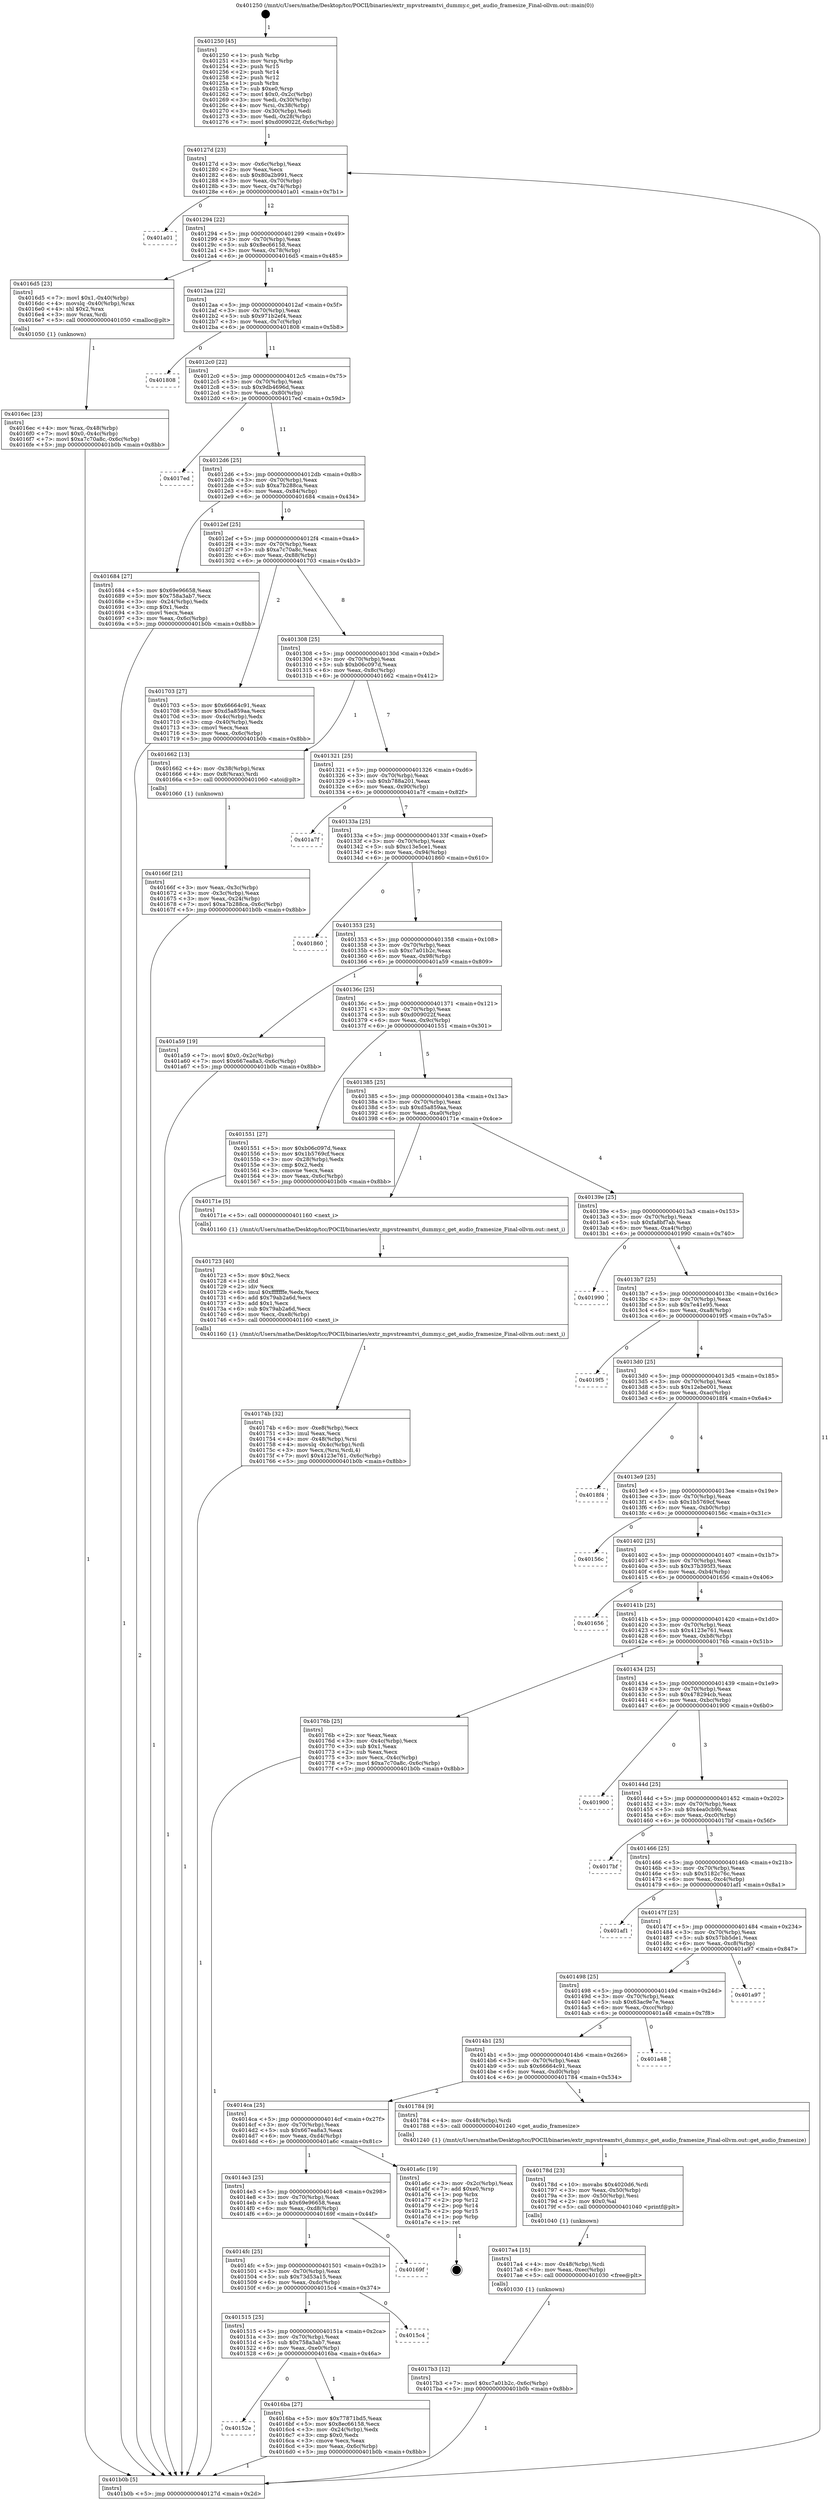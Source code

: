 digraph "0x401250" {
  label = "0x401250 (/mnt/c/Users/mathe/Desktop/tcc/POCII/binaries/extr_mpvstreamtvi_dummy.c_get_audio_framesize_Final-ollvm.out::main(0))"
  labelloc = "t"
  node[shape=record]

  Entry [label="",width=0.3,height=0.3,shape=circle,fillcolor=black,style=filled]
  "0x40127d" [label="{
     0x40127d [23]\l
     | [instrs]\l
     &nbsp;&nbsp;0x40127d \<+3\>: mov -0x6c(%rbp),%eax\l
     &nbsp;&nbsp;0x401280 \<+2\>: mov %eax,%ecx\l
     &nbsp;&nbsp;0x401282 \<+6\>: sub $0x80a2b991,%ecx\l
     &nbsp;&nbsp;0x401288 \<+3\>: mov %eax,-0x70(%rbp)\l
     &nbsp;&nbsp;0x40128b \<+3\>: mov %ecx,-0x74(%rbp)\l
     &nbsp;&nbsp;0x40128e \<+6\>: je 0000000000401a01 \<main+0x7b1\>\l
  }"]
  "0x401a01" [label="{
     0x401a01\l
  }", style=dashed]
  "0x401294" [label="{
     0x401294 [22]\l
     | [instrs]\l
     &nbsp;&nbsp;0x401294 \<+5\>: jmp 0000000000401299 \<main+0x49\>\l
     &nbsp;&nbsp;0x401299 \<+3\>: mov -0x70(%rbp),%eax\l
     &nbsp;&nbsp;0x40129c \<+5\>: sub $0x8ec66158,%eax\l
     &nbsp;&nbsp;0x4012a1 \<+3\>: mov %eax,-0x78(%rbp)\l
     &nbsp;&nbsp;0x4012a4 \<+6\>: je 00000000004016d5 \<main+0x485\>\l
  }"]
  Exit [label="",width=0.3,height=0.3,shape=circle,fillcolor=black,style=filled,peripheries=2]
  "0x4016d5" [label="{
     0x4016d5 [23]\l
     | [instrs]\l
     &nbsp;&nbsp;0x4016d5 \<+7\>: movl $0x1,-0x40(%rbp)\l
     &nbsp;&nbsp;0x4016dc \<+4\>: movslq -0x40(%rbp),%rax\l
     &nbsp;&nbsp;0x4016e0 \<+4\>: shl $0x2,%rax\l
     &nbsp;&nbsp;0x4016e4 \<+3\>: mov %rax,%rdi\l
     &nbsp;&nbsp;0x4016e7 \<+5\>: call 0000000000401050 \<malloc@plt\>\l
     | [calls]\l
     &nbsp;&nbsp;0x401050 \{1\} (unknown)\l
  }"]
  "0x4012aa" [label="{
     0x4012aa [22]\l
     | [instrs]\l
     &nbsp;&nbsp;0x4012aa \<+5\>: jmp 00000000004012af \<main+0x5f\>\l
     &nbsp;&nbsp;0x4012af \<+3\>: mov -0x70(%rbp),%eax\l
     &nbsp;&nbsp;0x4012b2 \<+5\>: sub $0x971b2ef4,%eax\l
     &nbsp;&nbsp;0x4012b7 \<+3\>: mov %eax,-0x7c(%rbp)\l
     &nbsp;&nbsp;0x4012ba \<+6\>: je 0000000000401808 \<main+0x5b8\>\l
  }"]
  "0x4017b3" [label="{
     0x4017b3 [12]\l
     | [instrs]\l
     &nbsp;&nbsp;0x4017b3 \<+7\>: movl $0xc7a01b2c,-0x6c(%rbp)\l
     &nbsp;&nbsp;0x4017ba \<+5\>: jmp 0000000000401b0b \<main+0x8bb\>\l
  }"]
  "0x401808" [label="{
     0x401808\l
  }", style=dashed]
  "0x4012c0" [label="{
     0x4012c0 [22]\l
     | [instrs]\l
     &nbsp;&nbsp;0x4012c0 \<+5\>: jmp 00000000004012c5 \<main+0x75\>\l
     &nbsp;&nbsp;0x4012c5 \<+3\>: mov -0x70(%rbp),%eax\l
     &nbsp;&nbsp;0x4012c8 \<+5\>: sub $0x9db4696d,%eax\l
     &nbsp;&nbsp;0x4012cd \<+3\>: mov %eax,-0x80(%rbp)\l
     &nbsp;&nbsp;0x4012d0 \<+6\>: je 00000000004017ed \<main+0x59d\>\l
  }"]
  "0x4017a4" [label="{
     0x4017a4 [15]\l
     | [instrs]\l
     &nbsp;&nbsp;0x4017a4 \<+4\>: mov -0x48(%rbp),%rdi\l
     &nbsp;&nbsp;0x4017a8 \<+6\>: mov %eax,-0xec(%rbp)\l
     &nbsp;&nbsp;0x4017ae \<+5\>: call 0000000000401030 \<free@plt\>\l
     | [calls]\l
     &nbsp;&nbsp;0x401030 \{1\} (unknown)\l
  }"]
  "0x4017ed" [label="{
     0x4017ed\l
  }", style=dashed]
  "0x4012d6" [label="{
     0x4012d6 [25]\l
     | [instrs]\l
     &nbsp;&nbsp;0x4012d6 \<+5\>: jmp 00000000004012db \<main+0x8b\>\l
     &nbsp;&nbsp;0x4012db \<+3\>: mov -0x70(%rbp),%eax\l
     &nbsp;&nbsp;0x4012de \<+5\>: sub $0xa7b288ca,%eax\l
     &nbsp;&nbsp;0x4012e3 \<+6\>: mov %eax,-0x84(%rbp)\l
     &nbsp;&nbsp;0x4012e9 \<+6\>: je 0000000000401684 \<main+0x434\>\l
  }"]
  "0x40178d" [label="{
     0x40178d [23]\l
     | [instrs]\l
     &nbsp;&nbsp;0x40178d \<+10\>: movabs $0x4020d6,%rdi\l
     &nbsp;&nbsp;0x401797 \<+3\>: mov %eax,-0x50(%rbp)\l
     &nbsp;&nbsp;0x40179a \<+3\>: mov -0x50(%rbp),%esi\l
     &nbsp;&nbsp;0x40179d \<+2\>: mov $0x0,%al\l
     &nbsp;&nbsp;0x40179f \<+5\>: call 0000000000401040 \<printf@plt\>\l
     | [calls]\l
     &nbsp;&nbsp;0x401040 \{1\} (unknown)\l
  }"]
  "0x401684" [label="{
     0x401684 [27]\l
     | [instrs]\l
     &nbsp;&nbsp;0x401684 \<+5\>: mov $0x69e96658,%eax\l
     &nbsp;&nbsp;0x401689 \<+5\>: mov $0x758a3ab7,%ecx\l
     &nbsp;&nbsp;0x40168e \<+3\>: mov -0x24(%rbp),%edx\l
     &nbsp;&nbsp;0x401691 \<+3\>: cmp $0x1,%edx\l
     &nbsp;&nbsp;0x401694 \<+3\>: cmovl %ecx,%eax\l
     &nbsp;&nbsp;0x401697 \<+3\>: mov %eax,-0x6c(%rbp)\l
     &nbsp;&nbsp;0x40169a \<+5\>: jmp 0000000000401b0b \<main+0x8bb\>\l
  }"]
  "0x4012ef" [label="{
     0x4012ef [25]\l
     | [instrs]\l
     &nbsp;&nbsp;0x4012ef \<+5\>: jmp 00000000004012f4 \<main+0xa4\>\l
     &nbsp;&nbsp;0x4012f4 \<+3\>: mov -0x70(%rbp),%eax\l
     &nbsp;&nbsp;0x4012f7 \<+5\>: sub $0xa7c70a8c,%eax\l
     &nbsp;&nbsp;0x4012fc \<+6\>: mov %eax,-0x88(%rbp)\l
     &nbsp;&nbsp;0x401302 \<+6\>: je 0000000000401703 \<main+0x4b3\>\l
  }"]
  "0x40174b" [label="{
     0x40174b [32]\l
     | [instrs]\l
     &nbsp;&nbsp;0x40174b \<+6\>: mov -0xe8(%rbp),%ecx\l
     &nbsp;&nbsp;0x401751 \<+3\>: imul %eax,%ecx\l
     &nbsp;&nbsp;0x401754 \<+4\>: mov -0x48(%rbp),%rsi\l
     &nbsp;&nbsp;0x401758 \<+4\>: movslq -0x4c(%rbp),%rdi\l
     &nbsp;&nbsp;0x40175c \<+3\>: mov %ecx,(%rsi,%rdi,4)\l
     &nbsp;&nbsp;0x40175f \<+7\>: movl $0x4123e761,-0x6c(%rbp)\l
     &nbsp;&nbsp;0x401766 \<+5\>: jmp 0000000000401b0b \<main+0x8bb\>\l
  }"]
  "0x401703" [label="{
     0x401703 [27]\l
     | [instrs]\l
     &nbsp;&nbsp;0x401703 \<+5\>: mov $0x66664c91,%eax\l
     &nbsp;&nbsp;0x401708 \<+5\>: mov $0xd5a859aa,%ecx\l
     &nbsp;&nbsp;0x40170d \<+3\>: mov -0x4c(%rbp),%edx\l
     &nbsp;&nbsp;0x401710 \<+3\>: cmp -0x40(%rbp),%edx\l
     &nbsp;&nbsp;0x401713 \<+3\>: cmovl %ecx,%eax\l
     &nbsp;&nbsp;0x401716 \<+3\>: mov %eax,-0x6c(%rbp)\l
     &nbsp;&nbsp;0x401719 \<+5\>: jmp 0000000000401b0b \<main+0x8bb\>\l
  }"]
  "0x401308" [label="{
     0x401308 [25]\l
     | [instrs]\l
     &nbsp;&nbsp;0x401308 \<+5\>: jmp 000000000040130d \<main+0xbd\>\l
     &nbsp;&nbsp;0x40130d \<+3\>: mov -0x70(%rbp),%eax\l
     &nbsp;&nbsp;0x401310 \<+5\>: sub $0xb06c097d,%eax\l
     &nbsp;&nbsp;0x401315 \<+6\>: mov %eax,-0x8c(%rbp)\l
     &nbsp;&nbsp;0x40131b \<+6\>: je 0000000000401662 \<main+0x412\>\l
  }"]
  "0x401723" [label="{
     0x401723 [40]\l
     | [instrs]\l
     &nbsp;&nbsp;0x401723 \<+5\>: mov $0x2,%ecx\l
     &nbsp;&nbsp;0x401728 \<+1\>: cltd\l
     &nbsp;&nbsp;0x401729 \<+2\>: idiv %ecx\l
     &nbsp;&nbsp;0x40172b \<+6\>: imul $0xfffffffe,%edx,%ecx\l
     &nbsp;&nbsp;0x401731 \<+6\>: add $0x79ab2a6d,%ecx\l
     &nbsp;&nbsp;0x401737 \<+3\>: add $0x1,%ecx\l
     &nbsp;&nbsp;0x40173a \<+6\>: sub $0x79ab2a6d,%ecx\l
     &nbsp;&nbsp;0x401740 \<+6\>: mov %ecx,-0xe8(%rbp)\l
     &nbsp;&nbsp;0x401746 \<+5\>: call 0000000000401160 \<next_i\>\l
     | [calls]\l
     &nbsp;&nbsp;0x401160 \{1\} (/mnt/c/Users/mathe/Desktop/tcc/POCII/binaries/extr_mpvstreamtvi_dummy.c_get_audio_framesize_Final-ollvm.out::next_i)\l
  }"]
  "0x401662" [label="{
     0x401662 [13]\l
     | [instrs]\l
     &nbsp;&nbsp;0x401662 \<+4\>: mov -0x38(%rbp),%rax\l
     &nbsp;&nbsp;0x401666 \<+4\>: mov 0x8(%rax),%rdi\l
     &nbsp;&nbsp;0x40166a \<+5\>: call 0000000000401060 \<atoi@plt\>\l
     | [calls]\l
     &nbsp;&nbsp;0x401060 \{1\} (unknown)\l
  }"]
  "0x401321" [label="{
     0x401321 [25]\l
     | [instrs]\l
     &nbsp;&nbsp;0x401321 \<+5\>: jmp 0000000000401326 \<main+0xd6\>\l
     &nbsp;&nbsp;0x401326 \<+3\>: mov -0x70(%rbp),%eax\l
     &nbsp;&nbsp;0x401329 \<+5\>: sub $0xb788a201,%eax\l
     &nbsp;&nbsp;0x40132e \<+6\>: mov %eax,-0x90(%rbp)\l
     &nbsp;&nbsp;0x401334 \<+6\>: je 0000000000401a7f \<main+0x82f\>\l
  }"]
  "0x4016ec" [label="{
     0x4016ec [23]\l
     | [instrs]\l
     &nbsp;&nbsp;0x4016ec \<+4\>: mov %rax,-0x48(%rbp)\l
     &nbsp;&nbsp;0x4016f0 \<+7\>: movl $0x0,-0x4c(%rbp)\l
     &nbsp;&nbsp;0x4016f7 \<+7\>: movl $0xa7c70a8c,-0x6c(%rbp)\l
     &nbsp;&nbsp;0x4016fe \<+5\>: jmp 0000000000401b0b \<main+0x8bb\>\l
  }"]
  "0x401a7f" [label="{
     0x401a7f\l
  }", style=dashed]
  "0x40133a" [label="{
     0x40133a [25]\l
     | [instrs]\l
     &nbsp;&nbsp;0x40133a \<+5\>: jmp 000000000040133f \<main+0xef\>\l
     &nbsp;&nbsp;0x40133f \<+3\>: mov -0x70(%rbp),%eax\l
     &nbsp;&nbsp;0x401342 \<+5\>: sub $0xc13e5ce1,%eax\l
     &nbsp;&nbsp;0x401347 \<+6\>: mov %eax,-0x94(%rbp)\l
     &nbsp;&nbsp;0x40134d \<+6\>: je 0000000000401860 \<main+0x610\>\l
  }"]
  "0x40152e" [label="{
     0x40152e\l
  }", style=dashed]
  "0x401860" [label="{
     0x401860\l
  }", style=dashed]
  "0x401353" [label="{
     0x401353 [25]\l
     | [instrs]\l
     &nbsp;&nbsp;0x401353 \<+5\>: jmp 0000000000401358 \<main+0x108\>\l
     &nbsp;&nbsp;0x401358 \<+3\>: mov -0x70(%rbp),%eax\l
     &nbsp;&nbsp;0x40135b \<+5\>: sub $0xc7a01b2c,%eax\l
     &nbsp;&nbsp;0x401360 \<+6\>: mov %eax,-0x98(%rbp)\l
     &nbsp;&nbsp;0x401366 \<+6\>: je 0000000000401a59 \<main+0x809\>\l
  }"]
  "0x4016ba" [label="{
     0x4016ba [27]\l
     | [instrs]\l
     &nbsp;&nbsp;0x4016ba \<+5\>: mov $0x77871bd5,%eax\l
     &nbsp;&nbsp;0x4016bf \<+5\>: mov $0x8ec66158,%ecx\l
     &nbsp;&nbsp;0x4016c4 \<+3\>: mov -0x24(%rbp),%edx\l
     &nbsp;&nbsp;0x4016c7 \<+3\>: cmp $0x0,%edx\l
     &nbsp;&nbsp;0x4016ca \<+3\>: cmove %ecx,%eax\l
     &nbsp;&nbsp;0x4016cd \<+3\>: mov %eax,-0x6c(%rbp)\l
     &nbsp;&nbsp;0x4016d0 \<+5\>: jmp 0000000000401b0b \<main+0x8bb\>\l
  }"]
  "0x401a59" [label="{
     0x401a59 [19]\l
     | [instrs]\l
     &nbsp;&nbsp;0x401a59 \<+7\>: movl $0x0,-0x2c(%rbp)\l
     &nbsp;&nbsp;0x401a60 \<+7\>: movl $0x667ea8a3,-0x6c(%rbp)\l
     &nbsp;&nbsp;0x401a67 \<+5\>: jmp 0000000000401b0b \<main+0x8bb\>\l
  }"]
  "0x40136c" [label="{
     0x40136c [25]\l
     | [instrs]\l
     &nbsp;&nbsp;0x40136c \<+5\>: jmp 0000000000401371 \<main+0x121\>\l
     &nbsp;&nbsp;0x401371 \<+3\>: mov -0x70(%rbp),%eax\l
     &nbsp;&nbsp;0x401374 \<+5\>: sub $0xd009022f,%eax\l
     &nbsp;&nbsp;0x401379 \<+6\>: mov %eax,-0x9c(%rbp)\l
     &nbsp;&nbsp;0x40137f \<+6\>: je 0000000000401551 \<main+0x301\>\l
  }"]
  "0x401515" [label="{
     0x401515 [25]\l
     | [instrs]\l
     &nbsp;&nbsp;0x401515 \<+5\>: jmp 000000000040151a \<main+0x2ca\>\l
     &nbsp;&nbsp;0x40151a \<+3\>: mov -0x70(%rbp),%eax\l
     &nbsp;&nbsp;0x40151d \<+5\>: sub $0x758a3ab7,%eax\l
     &nbsp;&nbsp;0x401522 \<+6\>: mov %eax,-0xe0(%rbp)\l
     &nbsp;&nbsp;0x401528 \<+6\>: je 00000000004016ba \<main+0x46a\>\l
  }"]
  "0x401551" [label="{
     0x401551 [27]\l
     | [instrs]\l
     &nbsp;&nbsp;0x401551 \<+5\>: mov $0xb06c097d,%eax\l
     &nbsp;&nbsp;0x401556 \<+5\>: mov $0x1b5769cf,%ecx\l
     &nbsp;&nbsp;0x40155b \<+3\>: mov -0x28(%rbp),%edx\l
     &nbsp;&nbsp;0x40155e \<+3\>: cmp $0x2,%edx\l
     &nbsp;&nbsp;0x401561 \<+3\>: cmovne %ecx,%eax\l
     &nbsp;&nbsp;0x401564 \<+3\>: mov %eax,-0x6c(%rbp)\l
     &nbsp;&nbsp;0x401567 \<+5\>: jmp 0000000000401b0b \<main+0x8bb\>\l
  }"]
  "0x401385" [label="{
     0x401385 [25]\l
     | [instrs]\l
     &nbsp;&nbsp;0x401385 \<+5\>: jmp 000000000040138a \<main+0x13a\>\l
     &nbsp;&nbsp;0x40138a \<+3\>: mov -0x70(%rbp),%eax\l
     &nbsp;&nbsp;0x40138d \<+5\>: sub $0xd5a859aa,%eax\l
     &nbsp;&nbsp;0x401392 \<+6\>: mov %eax,-0xa0(%rbp)\l
     &nbsp;&nbsp;0x401398 \<+6\>: je 000000000040171e \<main+0x4ce\>\l
  }"]
  "0x401b0b" [label="{
     0x401b0b [5]\l
     | [instrs]\l
     &nbsp;&nbsp;0x401b0b \<+5\>: jmp 000000000040127d \<main+0x2d\>\l
  }"]
  "0x401250" [label="{
     0x401250 [45]\l
     | [instrs]\l
     &nbsp;&nbsp;0x401250 \<+1\>: push %rbp\l
     &nbsp;&nbsp;0x401251 \<+3\>: mov %rsp,%rbp\l
     &nbsp;&nbsp;0x401254 \<+2\>: push %r15\l
     &nbsp;&nbsp;0x401256 \<+2\>: push %r14\l
     &nbsp;&nbsp;0x401258 \<+2\>: push %r12\l
     &nbsp;&nbsp;0x40125a \<+1\>: push %rbx\l
     &nbsp;&nbsp;0x40125b \<+7\>: sub $0xe0,%rsp\l
     &nbsp;&nbsp;0x401262 \<+7\>: movl $0x0,-0x2c(%rbp)\l
     &nbsp;&nbsp;0x401269 \<+3\>: mov %edi,-0x30(%rbp)\l
     &nbsp;&nbsp;0x40126c \<+4\>: mov %rsi,-0x38(%rbp)\l
     &nbsp;&nbsp;0x401270 \<+3\>: mov -0x30(%rbp),%edi\l
     &nbsp;&nbsp;0x401273 \<+3\>: mov %edi,-0x28(%rbp)\l
     &nbsp;&nbsp;0x401276 \<+7\>: movl $0xd009022f,-0x6c(%rbp)\l
  }"]
  "0x40166f" [label="{
     0x40166f [21]\l
     | [instrs]\l
     &nbsp;&nbsp;0x40166f \<+3\>: mov %eax,-0x3c(%rbp)\l
     &nbsp;&nbsp;0x401672 \<+3\>: mov -0x3c(%rbp),%eax\l
     &nbsp;&nbsp;0x401675 \<+3\>: mov %eax,-0x24(%rbp)\l
     &nbsp;&nbsp;0x401678 \<+7\>: movl $0xa7b288ca,-0x6c(%rbp)\l
     &nbsp;&nbsp;0x40167f \<+5\>: jmp 0000000000401b0b \<main+0x8bb\>\l
  }"]
  "0x4015c4" [label="{
     0x4015c4\l
  }", style=dashed]
  "0x40171e" [label="{
     0x40171e [5]\l
     | [instrs]\l
     &nbsp;&nbsp;0x40171e \<+5\>: call 0000000000401160 \<next_i\>\l
     | [calls]\l
     &nbsp;&nbsp;0x401160 \{1\} (/mnt/c/Users/mathe/Desktop/tcc/POCII/binaries/extr_mpvstreamtvi_dummy.c_get_audio_framesize_Final-ollvm.out::next_i)\l
  }"]
  "0x40139e" [label="{
     0x40139e [25]\l
     | [instrs]\l
     &nbsp;&nbsp;0x40139e \<+5\>: jmp 00000000004013a3 \<main+0x153\>\l
     &nbsp;&nbsp;0x4013a3 \<+3\>: mov -0x70(%rbp),%eax\l
     &nbsp;&nbsp;0x4013a6 \<+5\>: sub $0xfa8bf7ab,%eax\l
     &nbsp;&nbsp;0x4013ab \<+6\>: mov %eax,-0xa4(%rbp)\l
     &nbsp;&nbsp;0x4013b1 \<+6\>: je 0000000000401990 \<main+0x740\>\l
  }"]
  "0x4014fc" [label="{
     0x4014fc [25]\l
     | [instrs]\l
     &nbsp;&nbsp;0x4014fc \<+5\>: jmp 0000000000401501 \<main+0x2b1\>\l
     &nbsp;&nbsp;0x401501 \<+3\>: mov -0x70(%rbp),%eax\l
     &nbsp;&nbsp;0x401504 \<+5\>: sub $0x73d53a15,%eax\l
     &nbsp;&nbsp;0x401509 \<+6\>: mov %eax,-0xdc(%rbp)\l
     &nbsp;&nbsp;0x40150f \<+6\>: je 00000000004015c4 \<main+0x374\>\l
  }"]
  "0x401990" [label="{
     0x401990\l
  }", style=dashed]
  "0x4013b7" [label="{
     0x4013b7 [25]\l
     | [instrs]\l
     &nbsp;&nbsp;0x4013b7 \<+5\>: jmp 00000000004013bc \<main+0x16c\>\l
     &nbsp;&nbsp;0x4013bc \<+3\>: mov -0x70(%rbp),%eax\l
     &nbsp;&nbsp;0x4013bf \<+5\>: sub $0x7e41e95,%eax\l
     &nbsp;&nbsp;0x4013c4 \<+6\>: mov %eax,-0xa8(%rbp)\l
     &nbsp;&nbsp;0x4013ca \<+6\>: je 00000000004019f5 \<main+0x7a5\>\l
  }"]
  "0x40169f" [label="{
     0x40169f\l
  }", style=dashed]
  "0x4019f5" [label="{
     0x4019f5\l
  }", style=dashed]
  "0x4013d0" [label="{
     0x4013d0 [25]\l
     | [instrs]\l
     &nbsp;&nbsp;0x4013d0 \<+5\>: jmp 00000000004013d5 \<main+0x185\>\l
     &nbsp;&nbsp;0x4013d5 \<+3\>: mov -0x70(%rbp),%eax\l
     &nbsp;&nbsp;0x4013d8 \<+5\>: sub $0x12ebe001,%eax\l
     &nbsp;&nbsp;0x4013dd \<+6\>: mov %eax,-0xac(%rbp)\l
     &nbsp;&nbsp;0x4013e3 \<+6\>: je 00000000004018f4 \<main+0x6a4\>\l
  }"]
  "0x4014e3" [label="{
     0x4014e3 [25]\l
     | [instrs]\l
     &nbsp;&nbsp;0x4014e3 \<+5\>: jmp 00000000004014e8 \<main+0x298\>\l
     &nbsp;&nbsp;0x4014e8 \<+3\>: mov -0x70(%rbp),%eax\l
     &nbsp;&nbsp;0x4014eb \<+5\>: sub $0x69e96658,%eax\l
     &nbsp;&nbsp;0x4014f0 \<+6\>: mov %eax,-0xd8(%rbp)\l
     &nbsp;&nbsp;0x4014f6 \<+6\>: je 000000000040169f \<main+0x44f\>\l
  }"]
  "0x4018f4" [label="{
     0x4018f4\l
  }", style=dashed]
  "0x4013e9" [label="{
     0x4013e9 [25]\l
     | [instrs]\l
     &nbsp;&nbsp;0x4013e9 \<+5\>: jmp 00000000004013ee \<main+0x19e\>\l
     &nbsp;&nbsp;0x4013ee \<+3\>: mov -0x70(%rbp),%eax\l
     &nbsp;&nbsp;0x4013f1 \<+5\>: sub $0x1b5769cf,%eax\l
     &nbsp;&nbsp;0x4013f6 \<+6\>: mov %eax,-0xb0(%rbp)\l
     &nbsp;&nbsp;0x4013fc \<+6\>: je 000000000040156c \<main+0x31c\>\l
  }"]
  "0x401a6c" [label="{
     0x401a6c [19]\l
     | [instrs]\l
     &nbsp;&nbsp;0x401a6c \<+3\>: mov -0x2c(%rbp),%eax\l
     &nbsp;&nbsp;0x401a6f \<+7\>: add $0xe0,%rsp\l
     &nbsp;&nbsp;0x401a76 \<+1\>: pop %rbx\l
     &nbsp;&nbsp;0x401a77 \<+2\>: pop %r12\l
     &nbsp;&nbsp;0x401a79 \<+2\>: pop %r14\l
     &nbsp;&nbsp;0x401a7b \<+2\>: pop %r15\l
     &nbsp;&nbsp;0x401a7d \<+1\>: pop %rbp\l
     &nbsp;&nbsp;0x401a7e \<+1\>: ret\l
  }"]
  "0x40156c" [label="{
     0x40156c\l
  }", style=dashed]
  "0x401402" [label="{
     0x401402 [25]\l
     | [instrs]\l
     &nbsp;&nbsp;0x401402 \<+5\>: jmp 0000000000401407 \<main+0x1b7\>\l
     &nbsp;&nbsp;0x401407 \<+3\>: mov -0x70(%rbp),%eax\l
     &nbsp;&nbsp;0x40140a \<+5\>: sub $0x37b395f3,%eax\l
     &nbsp;&nbsp;0x40140f \<+6\>: mov %eax,-0xb4(%rbp)\l
     &nbsp;&nbsp;0x401415 \<+6\>: je 0000000000401656 \<main+0x406\>\l
  }"]
  "0x4014ca" [label="{
     0x4014ca [25]\l
     | [instrs]\l
     &nbsp;&nbsp;0x4014ca \<+5\>: jmp 00000000004014cf \<main+0x27f\>\l
     &nbsp;&nbsp;0x4014cf \<+3\>: mov -0x70(%rbp),%eax\l
     &nbsp;&nbsp;0x4014d2 \<+5\>: sub $0x667ea8a3,%eax\l
     &nbsp;&nbsp;0x4014d7 \<+6\>: mov %eax,-0xd4(%rbp)\l
     &nbsp;&nbsp;0x4014dd \<+6\>: je 0000000000401a6c \<main+0x81c\>\l
  }"]
  "0x401656" [label="{
     0x401656\l
  }", style=dashed]
  "0x40141b" [label="{
     0x40141b [25]\l
     | [instrs]\l
     &nbsp;&nbsp;0x40141b \<+5\>: jmp 0000000000401420 \<main+0x1d0\>\l
     &nbsp;&nbsp;0x401420 \<+3\>: mov -0x70(%rbp),%eax\l
     &nbsp;&nbsp;0x401423 \<+5\>: sub $0x4123e761,%eax\l
     &nbsp;&nbsp;0x401428 \<+6\>: mov %eax,-0xb8(%rbp)\l
     &nbsp;&nbsp;0x40142e \<+6\>: je 000000000040176b \<main+0x51b\>\l
  }"]
  "0x401784" [label="{
     0x401784 [9]\l
     | [instrs]\l
     &nbsp;&nbsp;0x401784 \<+4\>: mov -0x48(%rbp),%rdi\l
     &nbsp;&nbsp;0x401788 \<+5\>: call 0000000000401240 \<get_audio_framesize\>\l
     | [calls]\l
     &nbsp;&nbsp;0x401240 \{1\} (/mnt/c/Users/mathe/Desktop/tcc/POCII/binaries/extr_mpvstreamtvi_dummy.c_get_audio_framesize_Final-ollvm.out::get_audio_framesize)\l
  }"]
  "0x40176b" [label="{
     0x40176b [25]\l
     | [instrs]\l
     &nbsp;&nbsp;0x40176b \<+2\>: xor %eax,%eax\l
     &nbsp;&nbsp;0x40176d \<+3\>: mov -0x4c(%rbp),%ecx\l
     &nbsp;&nbsp;0x401770 \<+3\>: sub $0x1,%eax\l
     &nbsp;&nbsp;0x401773 \<+2\>: sub %eax,%ecx\l
     &nbsp;&nbsp;0x401775 \<+3\>: mov %ecx,-0x4c(%rbp)\l
     &nbsp;&nbsp;0x401778 \<+7\>: movl $0xa7c70a8c,-0x6c(%rbp)\l
     &nbsp;&nbsp;0x40177f \<+5\>: jmp 0000000000401b0b \<main+0x8bb\>\l
  }"]
  "0x401434" [label="{
     0x401434 [25]\l
     | [instrs]\l
     &nbsp;&nbsp;0x401434 \<+5\>: jmp 0000000000401439 \<main+0x1e9\>\l
     &nbsp;&nbsp;0x401439 \<+3\>: mov -0x70(%rbp),%eax\l
     &nbsp;&nbsp;0x40143c \<+5\>: sub $0x478294cb,%eax\l
     &nbsp;&nbsp;0x401441 \<+6\>: mov %eax,-0xbc(%rbp)\l
     &nbsp;&nbsp;0x401447 \<+6\>: je 0000000000401900 \<main+0x6b0\>\l
  }"]
  "0x4014b1" [label="{
     0x4014b1 [25]\l
     | [instrs]\l
     &nbsp;&nbsp;0x4014b1 \<+5\>: jmp 00000000004014b6 \<main+0x266\>\l
     &nbsp;&nbsp;0x4014b6 \<+3\>: mov -0x70(%rbp),%eax\l
     &nbsp;&nbsp;0x4014b9 \<+5\>: sub $0x66664c91,%eax\l
     &nbsp;&nbsp;0x4014be \<+6\>: mov %eax,-0xd0(%rbp)\l
     &nbsp;&nbsp;0x4014c4 \<+6\>: je 0000000000401784 \<main+0x534\>\l
  }"]
  "0x401900" [label="{
     0x401900\l
  }", style=dashed]
  "0x40144d" [label="{
     0x40144d [25]\l
     | [instrs]\l
     &nbsp;&nbsp;0x40144d \<+5\>: jmp 0000000000401452 \<main+0x202\>\l
     &nbsp;&nbsp;0x401452 \<+3\>: mov -0x70(%rbp),%eax\l
     &nbsp;&nbsp;0x401455 \<+5\>: sub $0x4ea0cb9b,%eax\l
     &nbsp;&nbsp;0x40145a \<+6\>: mov %eax,-0xc0(%rbp)\l
     &nbsp;&nbsp;0x401460 \<+6\>: je 00000000004017bf \<main+0x56f\>\l
  }"]
  "0x401a48" [label="{
     0x401a48\l
  }", style=dashed]
  "0x4017bf" [label="{
     0x4017bf\l
  }", style=dashed]
  "0x401466" [label="{
     0x401466 [25]\l
     | [instrs]\l
     &nbsp;&nbsp;0x401466 \<+5\>: jmp 000000000040146b \<main+0x21b\>\l
     &nbsp;&nbsp;0x40146b \<+3\>: mov -0x70(%rbp),%eax\l
     &nbsp;&nbsp;0x40146e \<+5\>: sub $0x5182c76c,%eax\l
     &nbsp;&nbsp;0x401473 \<+6\>: mov %eax,-0xc4(%rbp)\l
     &nbsp;&nbsp;0x401479 \<+6\>: je 0000000000401af1 \<main+0x8a1\>\l
  }"]
  "0x401498" [label="{
     0x401498 [25]\l
     | [instrs]\l
     &nbsp;&nbsp;0x401498 \<+5\>: jmp 000000000040149d \<main+0x24d\>\l
     &nbsp;&nbsp;0x40149d \<+3\>: mov -0x70(%rbp),%eax\l
     &nbsp;&nbsp;0x4014a0 \<+5\>: sub $0x63ac9e7e,%eax\l
     &nbsp;&nbsp;0x4014a5 \<+6\>: mov %eax,-0xcc(%rbp)\l
     &nbsp;&nbsp;0x4014ab \<+6\>: je 0000000000401a48 \<main+0x7f8\>\l
  }"]
  "0x401af1" [label="{
     0x401af1\l
  }", style=dashed]
  "0x40147f" [label="{
     0x40147f [25]\l
     | [instrs]\l
     &nbsp;&nbsp;0x40147f \<+5\>: jmp 0000000000401484 \<main+0x234\>\l
     &nbsp;&nbsp;0x401484 \<+3\>: mov -0x70(%rbp),%eax\l
     &nbsp;&nbsp;0x401487 \<+5\>: sub $0x57bb5de1,%eax\l
     &nbsp;&nbsp;0x40148c \<+6\>: mov %eax,-0xc8(%rbp)\l
     &nbsp;&nbsp;0x401492 \<+6\>: je 0000000000401a97 \<main+0x847\>\l
  }"]
  "0x401a97" [label="{
     0x401a97\l
  }", style=dashed]
  Entry -> "0x401250" [label=" 1"]
  "0x40127d" -> "0x401a01" [label=" 0"]
  "0x40127d" -> "0x401294" [label=" 12"]
  "0x401a6c" -> Exit [label=" 1"]
  "0x401294" -> "0x4016d5" [label=" 1"]
  "0x401294" -> "0x4012aa" [label=" 11"]
  "0x401a59" -> "0x401b0b" [label=" 1"]
  "0x4012aa" -> "0x401808" [label=" 0"]
  "0x4012aa" -> "0x4012c0" [label=" 11"]
  "0x4017b3" -> "0x401b0b" [label=" 1"]
  "0x4012c0" -> "0x4017ed" [label=" 0"]
  "0x4012c0" -> "0x4012d6" [label=" 11"]
  "0x4017a4" -> "0x4017b3" [label=" 1"]
  "0x4012d6" -> "0x401684" [label=" 1"]
  "0x4012d6" -> "0x4012ef" [label=" 10"]
  "0x40178d" -> "0x4017a4" [label=" 1"]
  "0x4012ef" -> "0x401703" [label=" 2"]
  "0x4012ef" -> "0x401308" [label=" 8"]
  "0x401784" -> "0x40178d" [label=" 1"]
  "0x401308" -> "0x401662" [label=" 1"]
  "0x401308" -> "0x401321" [label=" 7"]
  "0x40176b" -> "0x401b0b" [label=" 1"]
  "0x401321" -> "0x401a7f" [label=" 0"]
  "0x401321" -> "0x40133a" [label=" 7"]
  "0x40174b" -> "0x401b0b" [label=" 1"]
  "0x40133a" -> "0x401860" [label=" 0"]
  "0x40133a" -> "0x401353" [label=" 7"]
  "0x401723" -> "0x40174b" [label=" 1"]
  "0x401353" -> "0x401a59" [label=" 1"]
  "0x401353" -> "0x40136c" [label=" 6"]
  "0x40171e" -> "0x401723" [label=" 1"]
  "0x40136c" -> "0x401551" [label=" 1"]
  "0x40136c" -> "0x401385" [label=" 5"]
  "0x401551" -> "0x401b0b" [label=" 1"]
  "0x401250" -> "0x40127d" [label=" 1"]
  "0x401b0b" -> "0x40127d" [label=" 11"]
  "0x401662" -> "0x40166f" [label=" 1"]
  "0x40166f" -> "0x401b0b" [label=" 1"]
  "0x401684" -> "0x401b0b" [label=" 1"]
  "0x4016ec" -> "0x401b0b" [label=" 1"]
  "0x401385" -> "0x40171e" [label=" 1"]
  "0x401385" -> "0x40139e" [label=" 4"]
  "0x4016d5" -> "0x4016ec" [label=" 1"]
  "0x40139e" -> "0x401990" [label=" 0"]
  "0x40139e" -> "0x4013b7" [label=" 4"]
  "0x401515" -> "0x40152e" [label=" 0"]
  "0x4013b7" -> "0x4019f5" [label=" 0"]
  "0x4013b7" -> "0x4013d0" [label=" 4"]
  "0x401515" -> "0x4016ba" [label=" 1"]
  "0x4013d0" -> "0x4018f4" [label=" 0"]
  "0x4013d0" -> "0x4013e9" [label=" 4"]
  "0x4014fc" -> "0x401515" [label=" 1"]
  "0x4013e9" -> "0x40156c" [label=" 0"]
  "0x4013e9" -> "0x401402" [label=" 4"]
  "0x4014fc" -> "0x4015c4" [label=" 0"]
  "0x401402" -> "0x401656" [label=" 0"]
  "0x401402" -> "0x40141b" [label=" 4"]
  "0x4014e3" -> "0x4014fc" [label=" 1"]
  "0x40141b" -> "0x40176b" [label=" 1"]
  "0x40141b" -> "0x401434" [label=" 3"]
  "0x4014e3" -> "0x40169f" [label=" 0"]
  "0x401434" -> "0x401900" [label=" 0"]
  "0x401434" -> "0x40144d" [label=" 3"]
  "0x4014ca" -> "0x4014e3" [label=" 1"]
  "0x40144d" -> "0x4017bf" [label=" 0"]
  "0x40144d" -> "0x401466" [label=" 3"]
  "0x4014ca" -> "0x401a6c" [label=" 1"]
  "0x401466" -> "0x401af1" [label=" 0"]
  "0x401466" -> "0x40147f" [label=" 3"]
  "0x4014b1" -> "0x4014ca" [label=" 2"]
  "0x40147f" -> "0x401a97" [label=" 0"]
  "0x40147f" -> "0x401498" [label=" 3"]
  "0x4016ba" -> "0x401b0b" [label=" 1"]
  "0x401498" -> "0x401a48" [label=" 0"]
  "0x401498" -> "0x4014b1" [label=" 3"]
  "0x401703" -> "0x401b0b" [label=" 2"]
  "0x4014b1" -> "0x401784" [label=" 1"]
}
